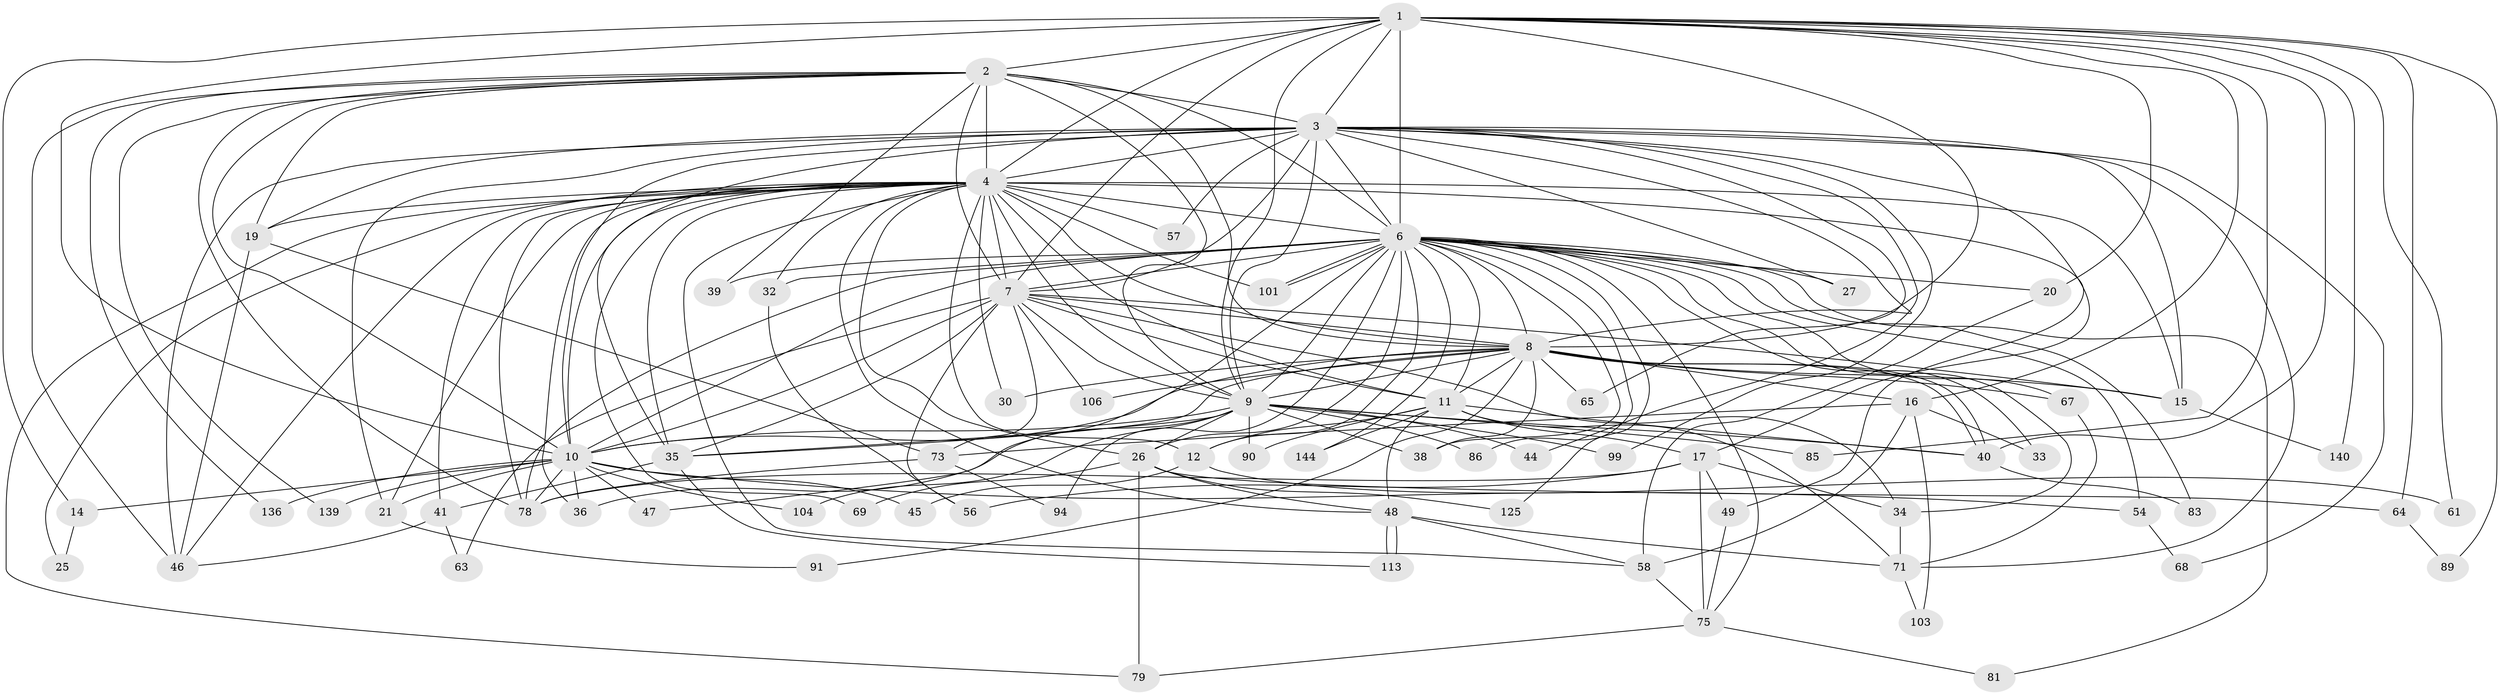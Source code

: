// original degree distribution, {23: 0.013793103448275862, 15: 0.006896551724137931, 25: 0.013793103448275862, 20: 0.006896551724137931, 28: 0.006896551724137931, 38: 0.006896551724137931, 19: 0.006896551724137931, 22: 0.006896551724137931, 11: 0.006896551724137931, 6: 0.027586206896551724, 4: 0.10344827586206896, 3: 0.11724137931034483, 7: 0.020689655172413793, 5: 0.04827586206896552, 2: 0.593103448275862, 9: 0.013793103448275862}
// Generated by graph-tools (version 1.1) at 2025/13/03/09/25 04:13:54]
// undirected, 72 vertices, 199 edges
graph export_dot {
graph [start="1"]
  node [color=gray90,style=filled];
  1;
  2 [super="+28+23+76"];
  3 [super="+29+18+50+92+145"];
  4 [super="+111+24+43+5+13"];
  6 [super="+107+66"];
  7 [super="+53+100"];
  8 [super="+60+31"];
  9;
  10;
  11 [super="+88"];
  12 [super="+59+87"];
  14;
  15 [super="+96"];
  16;
  17;
  19 [super="+52"];
  20 [super="+135"];
  21 [super="+55+22"];
  25;
  26 [super="+37+70"];
  27;
  30;
  32;
  33;
  34 [super="+142+108"];
  35 [super="+134+42"];
  36 [super="+105"];
  38 [super="+110"];
  39;
  40 [super="+80"];
  41 [super="+124"];
  44;
  45;
  46 [super="+51+82"];
  47;
  48 [super="+133+93"];
  49;
  54;
  56 [super="+137"];
  57;
  58 [super="+114+98+102"];
  61;
  63;
  64;
  65;
  67;
  68;
  69;
  71 [super="+112+74"];
  73 [super="+84"];
  75 [super="+132"];
  78 [super="+97+95"];
  79 [super="+128"];
  81;
  83;
  85;
  86;
  89;
  90;
  91;
  94;
  99;
  101 [super="+116+109"];
  103;
  104;
  106;
  113 [super="+130"];
  125;
  136;
  139;
  140;
  144;
  1 -- 2 [weight=2];
  1 -- 3 [weight=2];
  1 -- 4 [weight=3];
  1 -- 6 [weight=2];
  1 -- 7;
  1 -- 8;
  1 -- 9;
  1 -- 10;
  1 -- 14;
  1 -- 16;
  1 -- 20 [weight=2];
  1 -- 61;
  1 -- 64;
  1 -- 85;
  1 -- 89;
  1 -- 140;
  1 -- 40;
  2 -- 3 [weight=2];
  2 -- 4 [weight=3];
  2 -- 6;
  2 -- 7 [weight=2];
  2 -- 8;
  2 -- 9;
  2 -- 10;
  2 -- 39;
  2 -- 46;
  2 -- 19;
  2 -- 136;
  2 -- 139;
  2 -- 78;
  3 -- 4 [weight=3];
  3 -- 6;
  3 -- 7 [weight=2];
  3 -- 8;
  3 -- 9 [weight=3];
  3 -- 10 [weight=2];
  3 -- 17;
  3 -- 19;
  3 -- 21;
  3 -- 27;
  3 -- 44;
  3 -- 57;
  3 -- 65;
  3 -- 68;
  3 -- 99;
  3 -- 71;
  3 -- 15 [weight=2];
  3 -- 35 [weight=2];
  3 -- 46;
  4 -- 6 [weight=4];
  4 -- 7 [weight=2];
  4 -- 8 [weight=2];
  4 -- 9 [weight=4];
  4 -- 10 [weight=2];
  4 -- 11;
  4 -- 25;
  4 -- 30;
  4 -- 49 [weight=2];
  4 -- 69;
  4 -- 101;
  4 -- 26 [weight=2];
  4 -- 48;
  4 -- 79;
  4 -- 12;
  4 -- 78;
  4 -- 15 [weight=2];
  4 -- 19;
  4 -- 21 [weight=2];
  4 -- 32;
  4 -- 35 [weight=2];
  4 -- 36;
  4 -- 41;
  4 -- 46;
  4 -- 58;
  4 -- 57;
  6 -- 7;
  6 -- 8 [weight=2];
  6 -- 9;
  6 -- 10 [weight=2];
  6 -- 20;
  6 -- 27;
  6 -- 32;
  6 -- 33;
  6 -- 39;
  6 -- 47;
  6 -- 54;
  6 -- 67;
  6 -- 75;
  6 -- 81;
  6 -- 83;
  6 -- 86;
  6 -- 94;
  6 -- 101 [weight=2];
  6 -- 101;
  6 -- 125;
  6 -- 144;
  6 -- 38;
  6 -- 34 [weight=2];
  6 -- 78;
  6 -- 26;
  6 -- 12 [weight=2];
  6 -- 11;
  7 -- 8 [weight=3];
  7 -- 9;
  7 -- 10;
  7 -- 11;
  7 -- 34;
  7 -- 63;
  7 -- 73;
  7 -- 106;
  7 -- 35;
  7 -- 56;
  7 -- 15;
  8 -- 9 [weight=2];
  8 -- 10 [weight=2];
  8 -- 15;
  8 -- 16;
  8 -- 30;
  8 -- 35;
  8 -- 38;
  8 -- 40 [weight=2];
  8 -- 40;
  8 -- 67;
  8 -- 91;
  8 -- 106;
  8 -- 65;
  8 -- 11;
  9 -- 10;
  9 -- 38;
  9 -- 44;
  9 -- 85;
  9 -- 86;
  9 -- 90;
  9 -- 99;
  9 -- 104;
  9 -- 35;
  9 -- 26;
  9 -- 36;
  9 -- 40;
  10 -- 14;
  10 -- 21;
  10 -- 36;
  10 -- 45;
  10 -- 47;
  10 -- 54;
  10 -- 104;
  10 -- 136;
  10 -- 139;
  10 -- 78;
  11 -- 12;
  11 -- 17;
  11 -- 71;
  11 -- 90;
  11 -- 144;
  11 -- 48;
  11 -- 40;
  12 -- 45;
  12 -- 61;
  14 -- 25;
  15 -- 140;
  16 -- 33;
  16 -- 103;
  16 -- 73;
  16 -- 58;
  17 -- 34;
  17 -- 49;
  17 -- 56;
  17 -- 75;
  17 -- 78;
  19 -- 73;
  19 -- 46;
  20 -- 58;
  21 -- 91;
  26 -- 48;
  26 -- 64;
  26 -- 69;
  26 -- 125;
  26 -- 79;
  32 -- 56;
  34 -- 71;
  35 -- 41;
  35 -- 113;
  40 -- 83;
  41 -- 63;
  41 -- 46;
  48 -- 113;
  48 -- 113;
  48 -- 58;
  48 -- 71;
  49 -- 75;
  54 -- 68;
  58 -- 75;
  64 -- 89;
  67 -- 71;
  71 -- 103;
  73 -- 94;
  73 -- 78;
  75 -- 79;
  75 -- 81;
}
